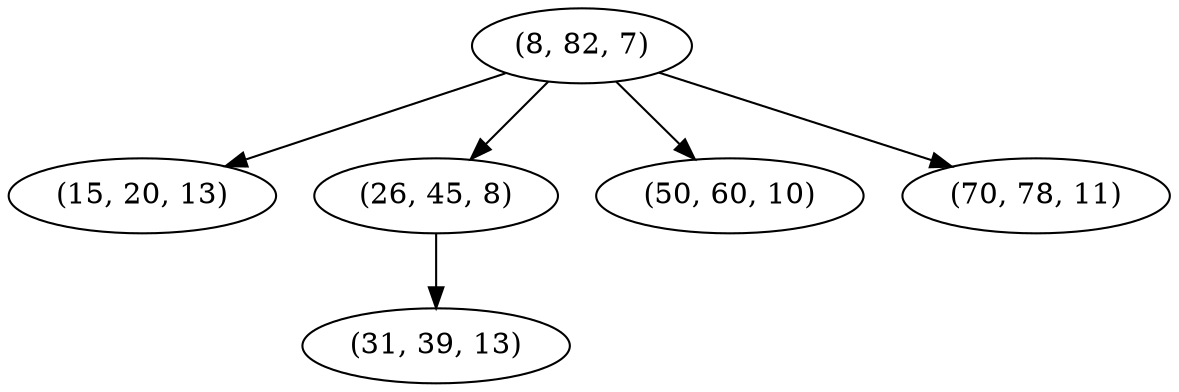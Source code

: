 digraph tree {
    "(8, 82, 7)";
    "(15, 20, 13)";
    "(26, 45, 8)";
    "(31, 39, 13)";
    "(50, 60, 10)";
    "(70, 78, 11)";
    "(8, 82, 7)" -> "(15, 20, 13)";
    "(8, 82, 7)" -> "(26, 45, 8)";
    "(8, 82, 7)" -> "(50, 60, 10)";
    "(8, 82, 7)" -> "(70, 78, 11)";
    "(26, 45, 8)" -> "(31, 39, 13)";
}
